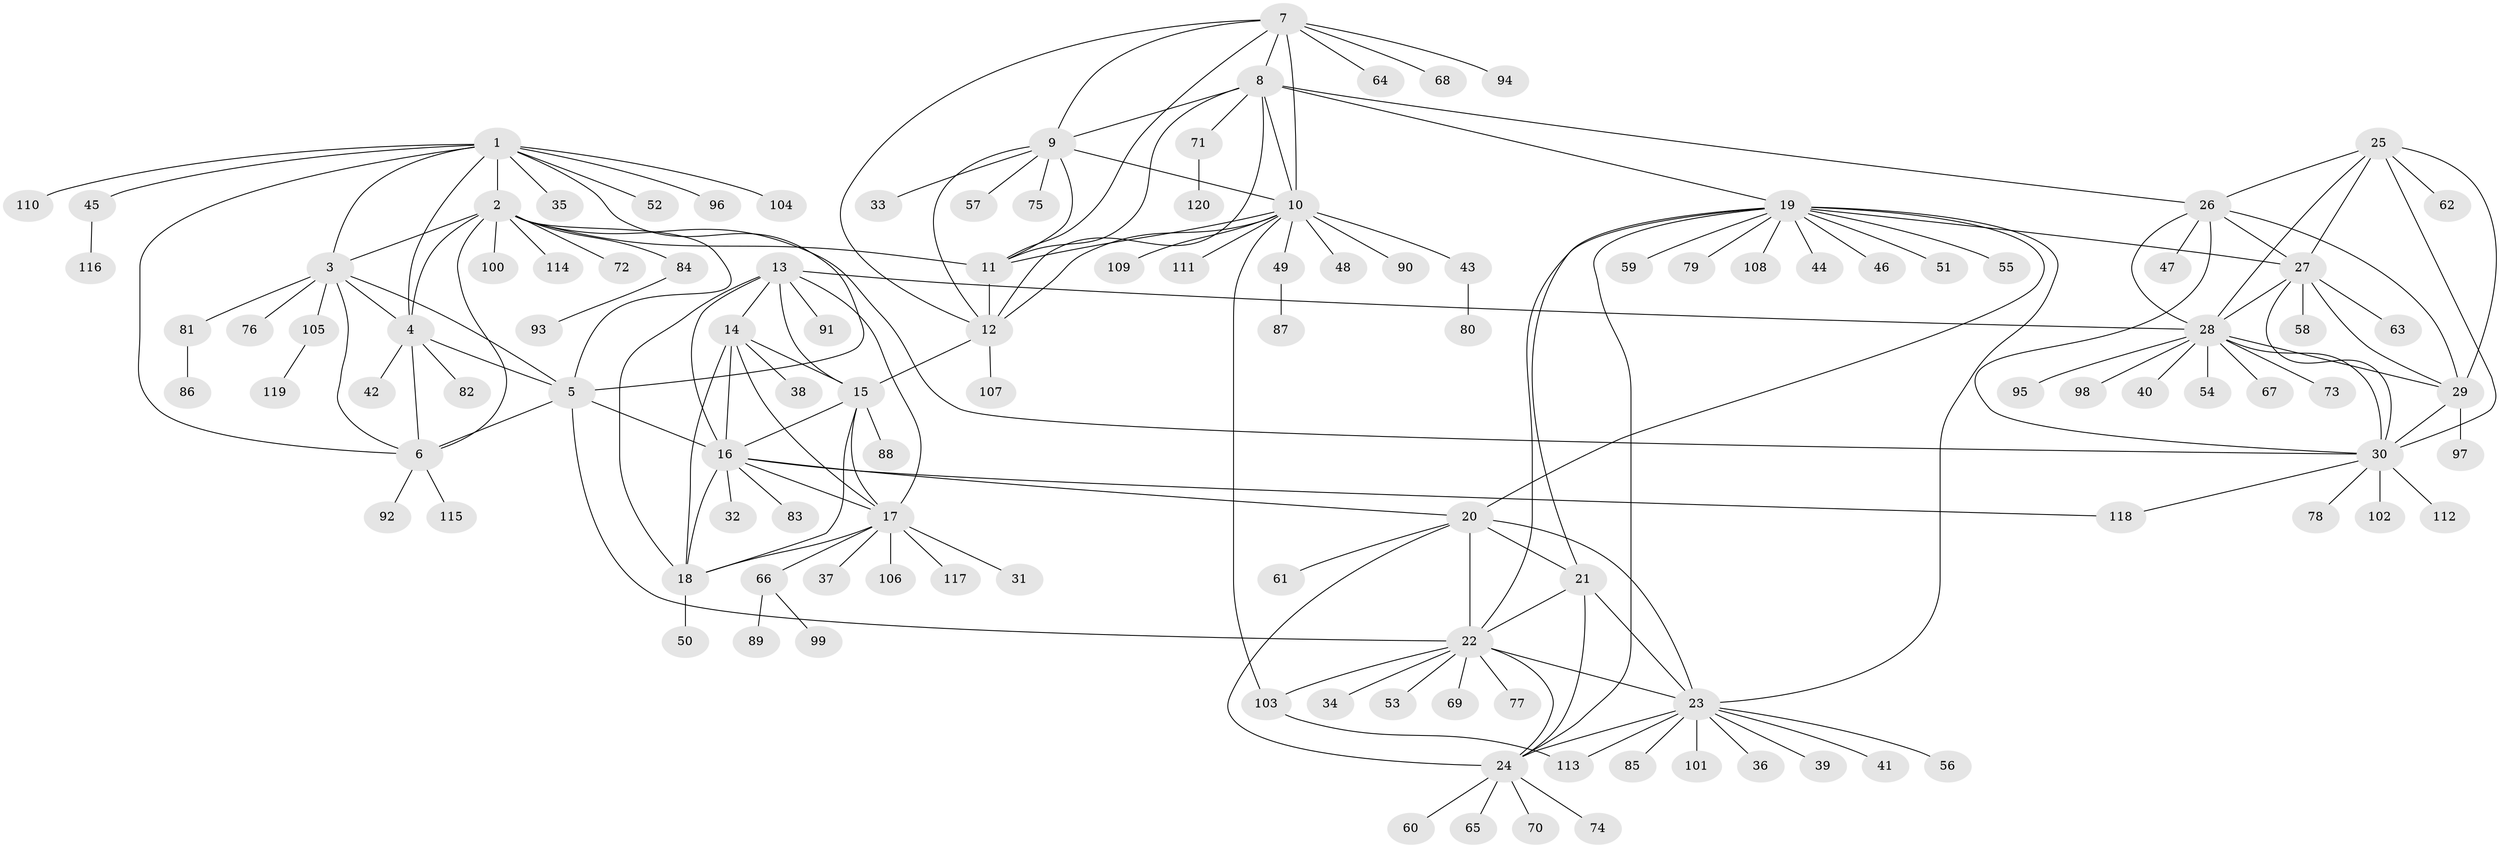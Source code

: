 // coarse degree distribution, {10: 0.03225806451612903, 8: 0.021505376344086023, 6: 0.053763440860215055, 7: 0.043010752688172046, 12: 0.010752688172043012, 5: 0.043010752688172046, 11: 0.021505376344086023, 9: 0.021505376344086023, 13: 0.010752688172043012, 4: 0.010752688172043012, 1: 0.6989247311827957, 2: 0.03225806451612903}
// Generated by graph-tools (version 1.1) at 2025/42/03/06/25 10:42:06]
// undirected, 120 vertices, 178 edges
graph export_dot {
graph [start="1"]
  node [color=gray90,style=filled];
  1;
  2;
  3;
  4;
  5;
  6;
  7;
  8;
  9;
  10;
  11;
  12;
  13;
  14;
  15;
  16;
  17;
  18;
  19;
  20;
  21;
  22;
  23;
  24;
  25;
  26;
  27;
  28;
  29;
  30;
  31;
  32;
  33;
  34;
  35;
  36;
  37;
  38;
  39;
  40;
  41;
  42;
  43;
  44;
  45;
  46;
  47;
  48;
  49;
  50;
  51;
  52;
  53;
  54;
  55;
  56;
  57;
  58;
  59;
  60;
  61;
  62;
  63;
  64;
  65;
  66;
  67;
  68;
  69;
  70;
  71;
  72;
  73;
  74;
  75;
  76;
  77;
  78;
  79;
  80;
  81;
  82;
  83;
  84;
  85;
  86;
  87;
  88;
  89;
  90;
  91;
  92;
  93;
  94;
  95;
  96;
  97;
  98;
  99;
  100;
  101;
  102;
  103;
  104;
  105;
  106;
  107;
  108;
  109;
  110;
  111;
  112;
  113;
  114;
  115;
  116;
  117;
  118;
  119;
  120;
  1 -- 2;
  1 -- 3;
  1 -- 4;
  1 -- 5;
  1 -- 6;
  1 -- 35;
  1 -- 45;
  1 -- 52;
  1 -- 96;
  1 -- 104;
  1 -- 110;
  2 -- 3;
  2 -- 4;
  2 -- 5;
  2 -- 6;
  2 -- 11;
  2 -- 30;
  2 -- 72;
  2 -- 84;
  2 -- 100;
  2 -- 114;
  3 -- 4;
  3 -- 5;
  3 -- 6;
  3 -- 76;
  3 -- 81;
  3 -- 105;
  4 -- 5;
  4 -- 6;
  4 -- 42;
  4 -- 82;
  5 -- 6;
  5 -- 16;
  5 -- 22;
  6 -- 92;
  6 -- 115;
  7 -- 8;
  7 -- 9;
  7 -- 10;
  7 -- 11;
  7 -- 12;
  7 -- 64;
  7 -- 68;
  7 -- 94;
  8 -- 9;
  8 -- 10;
  8 -- 11;
  8 -- 12;
  8 -- 19;
  8 -- 26;
  8 -- 71;
  9 -- 10;
  9 -- 11;
  9 -- 12;
  9 -- 33;
  9 -- 57;
  9 -- 75;
  10 -- 11;
  10 -- 12;
  10 -- 43;
  10 -- 48;
  10 -- 49;
  10 -- 90;
  10 -- 103;
  10 -- 109;
  10 -- 111;
  11 -- 12;
  12 -- 15;
  12 -- 107;
  13 -- 14;
  13 -- 15;
  13 -- 16;
  13 -- 17;
  13 -- 18;
  13 -- 28;
  13 -- 91;
  14 -- 15;
  14 -- 16;
  14 -- 17;
  14 -- 18;
  14 -- 38;
  15 -- 16;
  15 -- 17;
  15 -- 18;
  15 -- 88;
  16 -- 17;
  16 -- 18;
  16 -- 20;
  16 -- 32;
  16 -- 83;
  16 -- 118;
  17 -- 18;
  17 -- 31;
  17 -- 37;
  17 -- 66;
  17 -- 106;
  17 -- 117;
  18 -- 50;
  19 -- 20;
  19 -- 21;
  19 -- 22;
  19 -- 23;
  19 -- 24;
  19 -- 27;
  19 -- 44;
  19 -- 46;
  19 -- 51;
  19 -- 55;
  19 -- 59;
  19 -- 79;
  19 -- 108;
  20 -- 21;
  20 -- 22;
  20 -- 23;
  20 -- 24;
  20 -- 61;
  21 -- 22;
  21 -- 23;
  21 -- 24;
  22 -- 23;
  22 -- 24;
  22 -- 34;
  22 -- 53;
  22 -- 69;
  22 -- 77;
  22 -- 103;
  23 -- 24;
  23 -- 36;
  23 -- 39;
  23 -- 41;
  23 -- 56;
  23 -- 85;
  23 -- 101;
  23 -- 113;
  24 -- 60;
  24 -- 65;
  24 -- 70;
  24 -- 74;
  25 -- 26;
  25 -- 27;
  25 -- 28;
  25 -- 29;
  25 -- 30;
  25 -- 62;
  26 -- 27;
  26 -- 28;
  26 -- 29;
  26 -- 30;
  26 -- 47;
  27 -- 28;
  27 -- 29;
  27 -- 30;
  27 -- 58;
  27 -- 63;
  28 -- 29;
  28 -- 30;
  28 -- 40;
  28 -- 54;
  28 -- 67;
  28 -- 73;
  28 -- 95;
  28 -- 98;
  29 -- 30;
  29 -- 97;
  30 -- 78;
  30 -- 102;
  30 -- 112;
  30 -- 118;
  43 -- 80;
  45 -- 116;
  49 -- 87;
  66 -- 89;
  66 -- 99;
  71 -- 120;
  81 -- 86;
  84 -- 93;
  103 -- 113;
  105 -- 119;
}
